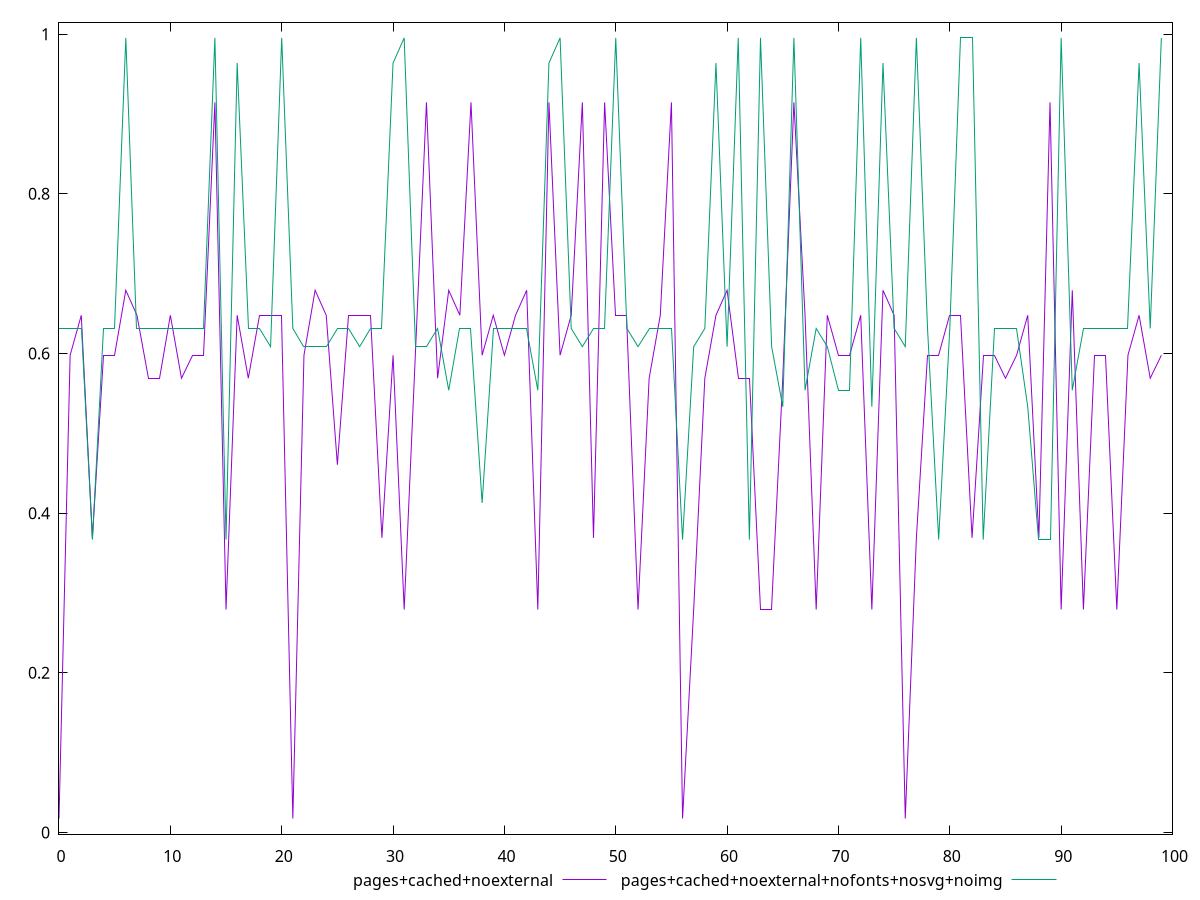 $_pagesCachedNoexternal <<EOF
0.017481246450500643
0.5978316776798642
0.6478936866255779
0.3690659991228524
0.5978316776798642
0.5978316776798642
0.6792219852973744
0.6478936866255779
0.5690350599985126
0.5690350599985126
0.6478936866255779
0.5690350599985126
0.5978316776798642
0.5978316776798642
0.9146517814122077
0.27931295209719315
0.6478936866255779
0.5690350599985126
0.6478936866255779
0.6478936866255779
0.6478936866255779
0.017481246450500643
0.5978316776798642
0.6792219852973744
0.6478936866255779
0.46066090612573035
0.6478936866255779
0.6478936866255779
0.6478936866255779
0.3690659991228524
0.5978316776798642
0.27931295209719315
0.5978316776798642
0.9146517814122077
0.5690350599985126
0.6792219852973744
0.6478936866255779
0.9146517814122077
0.5978316776798642
0.6478936866255779
0.5978316776798642
0.6478936866255779
0.6792219852973744
0.27931295209719315
0.9146517814122077
0.5978316776798642
0.6478936866255779
0.9146517814122077
0.3690659991228524
0.9146517814122077
0.6478936866255779
0.6478936866255779
0.27931295209719315
0.5690350599985126
0.6478936866255779
0.9146517814122077
0.017481246450500643
0.27931295209719315
0.5690350599985126
0.6478936866255779
0.6792219852973744
0.5690350599985126
0.5690350599985126
0.27931295209719315
0.27931295209719315
0.5690350599985126
0.9146517814122077
0.6478936866255779
0.27931295209719315
0.6478936866255779
0.5978316776798642
0.5978316776798642
0.6478936866255779
0.27931295209719315
0.6792219852973744
0.6478936866255779
0.017481246450500643
0.3690659991228524
0.5978316776798642
0.5978316776798642
0.6478936866255779
0.6478936866255779
0.3690659991228524
0.5978316776798642
0.5978316776798642
0.5690350599985126
0.5978316776798642
0.6478936866255779
0.3690659991228524
0.9146517814122077
0.27931295209719315
0.6792219852973744
0.27931295209719315
0.5978316776798642
0.5978316776798642
0.27931295209719315
0.5978316776798642
0.6478936866255779
0.5690350599985126
0.5978316776798642
EOF
$_pagesCachedNoexternalNofontsNosvgNoimg <<EOF
0.6313938914065288
0.6313938914065288
0.6313938914065288
0.36692102630185863
0.6313938914065288
0.6313938914065288
0.9953476174851198
0.6313938914065288
0.6313938914065288
0.6313938914065288
0.6313938914065288
0.6313938914065288
0.6313938914065288
0.6313938914065288
0.9953476174851198
0.36692102630185863
0.9638914552234408
0.6313938914065288
0.6313938914065288
0.6085969600017687
0.9953476174851198
0.6313938914065288
0.6085969600017687
0.6085969600017687
0.6085969600017687
0.6313938914065288
0.6313938914065288
0.6085969600017687
0.6313938914065288
0.6313938914065288
0.9638914552234408
0.9953476174851198
0.6085969600017687
0.6085969600017687
0.6313938914065288
0.5540004695589968
0.6313938914065288
0.6313938914065288
0.4127453832736135
0.6313938914065288
0.6313938914065288
0.6313938914065288
0.6313938914065288
0.5540004695589968
0.9638914552234408
0.9953476174851198
0.6313938914065288
0.6085969600017687
0.6313938914065288
0.6313938914065288
0.9953476174851198
0.6313938914065288
0.6085969600017687
0.6313938914065288
0.6313938914065288
0.6313938914065288
0.36692102630185863
0.6085969600017687
0.6313938914065288
0.9638914552234408
0.6085969600017687
0.9953476174851198
0.36692102630185863
0.9953476174851198
0.6085969600017687
0.5333589402932184
0.9953476174851198
0.5540004695589968
0.6313938914065288
0.6085969600017687
0.5540004695589968
0.5540004695589968
0.9953476174851198
0.5333589402932184
0.9638914552234408
0.6313938914065288
0.6085969600017687
0.9953476174851198
0.6313938914065288
0.36692102630185863
0.6313938914065288
0.9953476174851198
0.9953476174851198
0.36692102630185863
0.6313938914065288
0.6313938914065288
0.6313938914065288
0.5333589402932184
0.36692102630185863
0.36692102630185863
0.9953476174851198
0.5540004695589968
0.6313938914065288
0.6313938914065288
0.6313938914065288
0.6313938914065288
0.6313938914065288
0.9638914552234408
0.6313938914065288
0.9953476174851198
EOF
set key outside below
set terminal pngcairo
set output "report_00004_2020-11-02T20-21-41.718Z/cumulative-layout-shift/cumulative-layout-shift_pages+cached+noexternal_pages+cached+noexternal+nofonts+nosvg+noimg.png"
set yrange [-0.0020760809701917404:1.0149049449058123]
plot $_pagesCachedNoexternal title "pages+cached+noexternal" with line ,$_pagesCachedNoexternalNofontsNosvgNoimg title "pages+cached+noexternal+nofonts+nosvg+noimg" with line ,